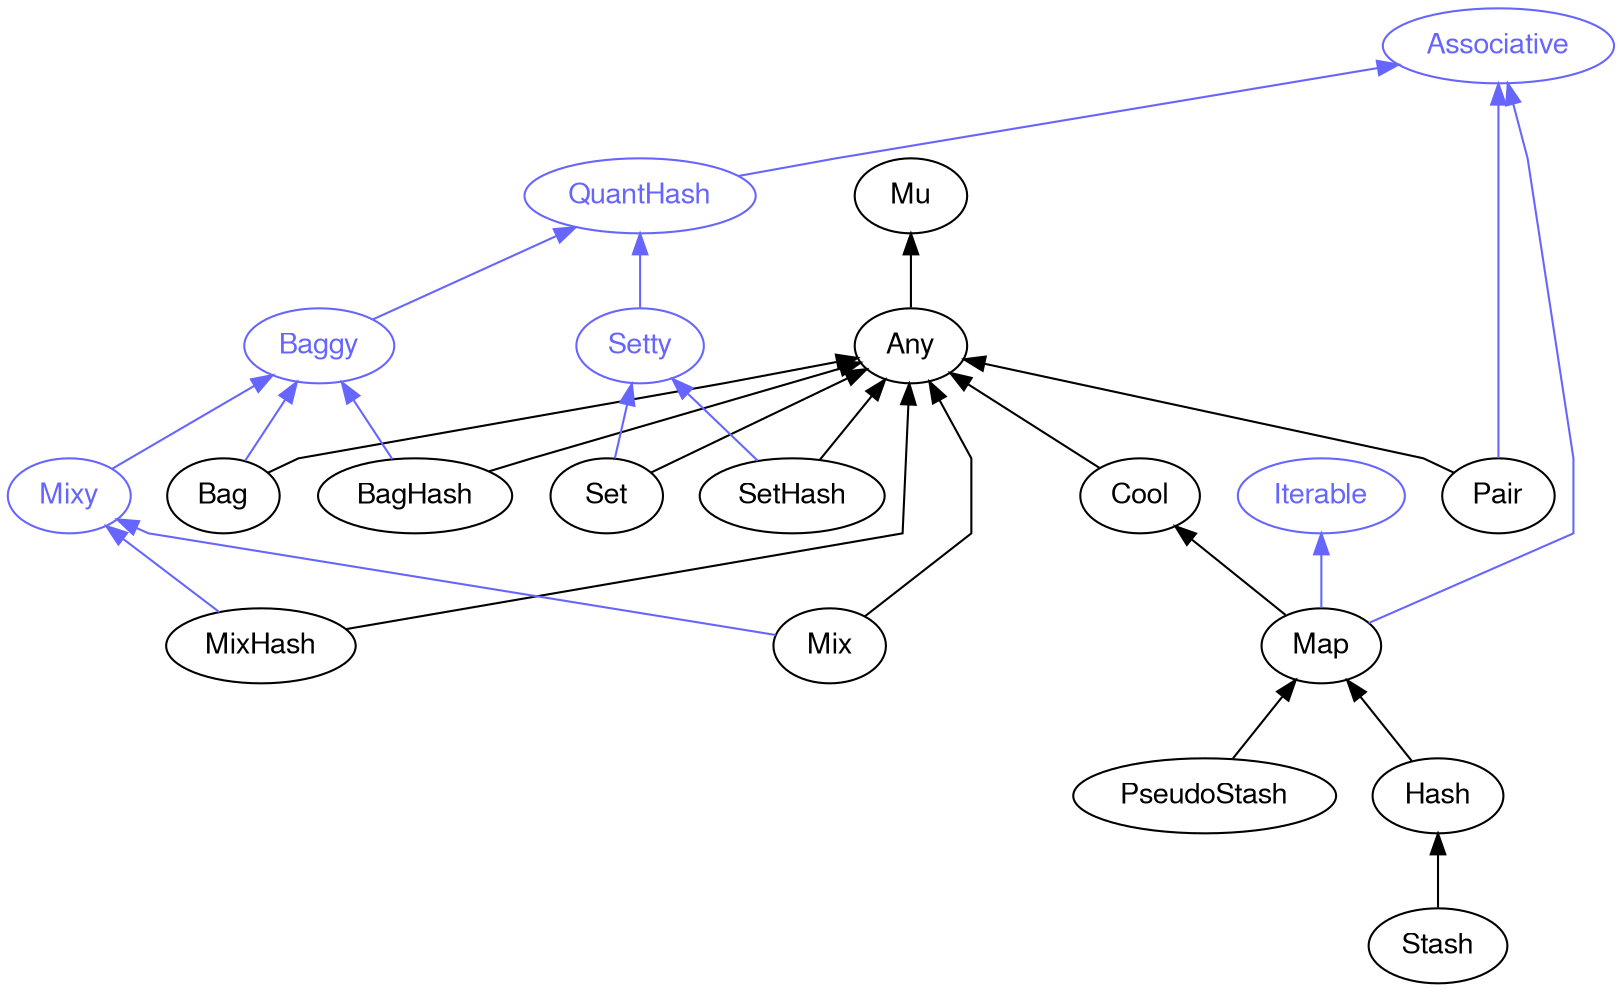 digraph "perl6-type-graph" {
    rankdir=BT;
    splines=polyline;
    overlap=false; 
    // Types
    "Associative" [color="#6666FF", fontcolor="#6666FF", href="/type/Associative", fontname="FreeSans"];
    "Mu" [color="#000000", fontcolor="#000000", href="/type/Mu", fontname="FreeSans"];
    "Any" [color="#000000", fontcolor="#000000", href="/type/Any", fontname="FreeSans"];
    "Pair" [color="#000000", fontcolor="#000000", href="/type/Pair", fontname="FreeSans"];
    "Cool" [color="#000000", fontcolor="#000000", href="/type/Cool", fontname="FreeSans"];
    "Iterable" [color="#6666FF", fontcolor="#6666FF", href="/type/Iterable", fontname="FreeSans"];
    "Map" [color="#000000", fontcolor="#000000", href="/type/Map", fontname="FreeSans"];
    "QuantHash" [color="#6666FF", fontcolor="#6666FF", href="/type/QuantHash", fontname="FreeSans"];
    "PseudoStash" [color="#000000", fontcolor="#000000", href="/type/PseudoStash", fontname="FreeSans"];
    "Hash" [color="#000000", fontcolor="#000000", href="/type/Hash", fontname="FreeSans"];
    "Baggy" [color="#6666FF", fontcolor="#6666FF", href="/type/Baggy", fontname="FreeSans"];
    "Setty" [color="#6666FF", fontcolor="#6666FF", href="/type/Setty", fontname="FreeSans"];
    "Stash" [color="#000000", fontcolor="#000000", href="/type/Stash", fontname="FreeSans"];
    "Bag" [color="#000000", fontcolor="#000000", href="/type/Bag", fontname="FreeSans"];
    "Mixy" [color="#6666FF", fontcolor="#6666FF", href="/type/Mixy", fontname="FreeSans"];
    "BagHash" [color="#000000", fontcolor="#000000", href="/type/BagHash", fontname="FreeSans"];
    "Set" [color="#000000", fontcolor="#000000", href="/type/Set", fontname="FreeSans"];
    "SetHash" [color="#000000", fontcolor="#000000", href="/type/SetHash", fontname="FreeSans"];
    "MixHash" [color="#000000", fontcolor="#000000", href="/type/MixHash", fontname="FreeSans"];
    "Mix" [color="#000000", fontcolor="#000000", href="/type/Mix", fontname="FreeSans"];

    // Superclasses
    "Any" -> "Mu" [color="#000000"];
    "Pair" -> "Any" [color="#000000"];
    "Cool" -> "Any" [color="#000000"];
    "Map" -> "Cool" [color="#000000"];
    "PseudoStash" -> "Map" [color="#000000"];
    "Hash" -> "Map" [color="#000000"];
    "Stash" -> "Hash" [color="#000000"];
    "Bag" -> "Any" [color="#000000"];
    "BagHash" -> "Any" [color="#000000"];
    "Set" -> "Any" [color="#000000"];
    "SetHash" -> "Any" [color="#000000"];
    "MixHash" -> "Any" [color="#000000"];
    "Mix" -> "Any" [color="#000000"];

    // Roles
    "Pair" -> "Associative" [color="#6666FF"];
    "Map" -> "Iterable" [color="#6666FF"];
    "Map" -> "Associative" [color="#6666FF"];
    "QuantHash" -> "Associative" [color="#6666FF"];
    "Baggy" -> "QuantHash" [color="#6666FF"];
    "Setty" -> "QuantHash" [color="#6666FF"];
    "Bag" -> "Baggy" [color="#6666FF"];
    "Mixy" -> "Baggy" [color="#6666FF"];
    "BagHash" -> "Baggy" [color="#6666FF"];
    "Set" -> "Setty" [color="#6666FF"];
    "SetHash" -> "Setty" [color="#6666FF"];
    "MixHash" -> "Mixy" [color="#6666FF"];
    "Mix" -> "Mixy" [color="#6666FF"];
}
